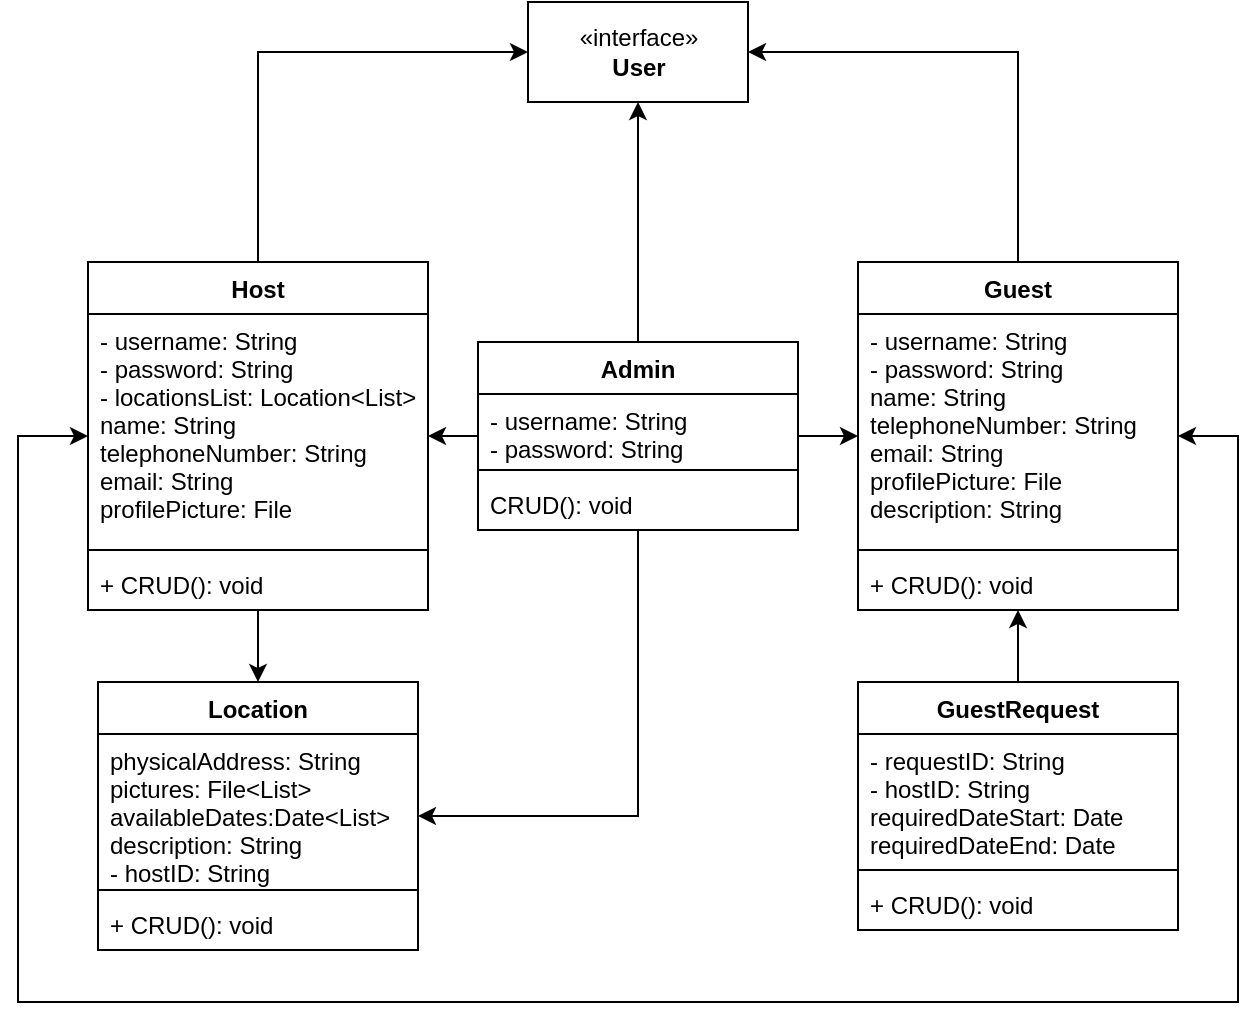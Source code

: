 <mxfile version="12.8.8" type="google"><diagram id="_-N8Pf88aU2g8t01Ubhg" name="Page-1"><mxGraphModel dx="1550" dy="873" grid="1" gridSize="10" guides="1" tooltips="1" connect="1" arrows="1" fold="1" page="1" pageScale="1" pageWidth="827" pageHeight="1169" math="0" shadow="0"><root><mxCell id="0"/><mxCell id="1" parent="0"/><mxCell id="xDJYOD2HaroDamPkx6mh-15" style="edgeStyle=orthogonalEdgeStyle;rounded=0;orthogonalLoop=1;jettySize=auto;html=1;" parent="1" source="xDJYOD2HaroDamPkx6mh-1" target="xDJYOD2HaroDamPkx6mh-13" edge="1"><mxGeometry relative="1" as="geometry"><Array as="points"><mxPoint x="210" y="95"/></Array></mxGeometry></mxCell><mxCell id="xDJYOD2HaroDamPkx6mh-23" style="edgeStyle=orthogonalEdgeStyle;rounded=0;orthogonalLoop=1;jettySize=auto;html=1;endArrow=classic;endFill=1;" parent="1" source="xDJYOD2HaroDamPkx6mh-1" target="xDJYOD2HaroDamPkx6mh-19" edge="1"><mxGeometry relative="1" as="geometry"/></mxCell><mxCell id="xDJYOD2HaroDamPkx6mh-1" value="Host" style="swimlane;fontStyle=1;align=center;verticalAlign=top;childLayout=stackLayout;horizontal=1;startSize=26;horizontalStack=0;resizeParent=1;resizeParentMax=0;resizeLast=0;collapsible=1;marginBottom=0;" parent="1" vertex="1"><mxGeometry x="125" y="200" width="170" height="174" as="geometry"/></mxCell><mxCell id="xDJYOD2HaroDamPkx6mh-2" value="- username: String&#10;- password: String&#10;- locationsList: Location&lt;List&gt;&#10;name: String&#10;telephoneNumber: String&#10;email: String&#10;profilePicture: File" style="text;strokeColor=none;fillColor=none;align=left;verticalAlign=top;spacingLeft=4;spacingRight=4;overflow=hidden;rotatable=0;points=[[0,0.5],[1,0.5]];portConstraint=eastwest;" parent="xDJYOD2HaroDamPkx6mh-1" vertex="1"><mxGeometry y="26" width="170" height="114" as="geometry"/></mxCell><mxCell id="xDJYOD2HaroDamPkx6mh-3" value="" style="line;strokeWidth=1;fillColor=none;align=left;verticalAlign=middle;spacingTop=-1;spacingLeft=3;spacingRight=3;rotatable=0;labelPosition=right;points=[];portConstraint=eastwest;" parent="xDJYOD2HaroDamPkx6mh-1" vertex="1"><mxGeometry y="140" width="170" height="8" as="geometry"/></mxCell><mxCell id="xDJYOD2HaroDamPkx6mh-4" value="+ CRUD(): void" style="text;strokeColor=none;fillColor=none;align=left;verticalAlign=top;spacingLeft=4;spacingRight=4;overflow=hidden;rotatable=0;points=[[0,0.5],[1,0.5]];portConstraint=eastwest;" parent="xDJYOD2HaroDamPkx6mh-1" vertex="1"><mxGeometry y="148" width="170" height="26" as="geometry"/></mxCell><mxCell id="xDJYOD2HaroDamPkx6mh-18" style="edgeStyle=orthogonalEdgeStyle;rounded=0;orthogonalLoop=1;jettySize=auto;html=1;entryX=1;entryY=0.5;entryDx=0;entryDy=0;" parent="1" source="xDJYOD2HaroDamPkx6mh-5" target="xDJYOD2HaroDamPkx6mh-13" edge="1"><mxGeometry relative="1" as="geometry"><Array as="points"><mxPoint x="590" y="95"/></Array></mxGeometry></mxCell><mxCell id="xDJYOD2HaroDamPkx6mh-5" value="Guest" style="swimlane;fontStyle=1;align=center;verticalAlign=top;childLayout=stackLayout;horizontal=1;startSize=26;horizontalStack=0;resizeParent=1;resizeParentMax=0;resizeLast=0;collapsible=1;marginBottom=0;" parent="1" vertex="1"><mxGeometry x="510" y="200" width="160" height="174" as="geometry"/></mxCell><mxCell id="xDJYOD2HaroDamPkx6mh-6" value="- username: String&#10;- password: String&#10;name: String&#10;telephoneNumber: String&#10;email: String&#10;profilePicture: File&#10;description: String" style="text;strokeColor=none;fillColor=none;align=left;verticalAlign=top;spacingLeft=4;spacingRight=4;overflow=hidden;rotatable=0;points=[[0,0.5],[1,0.5]];portConstraint=eastwest;" parent="xDJYOD2HaroDamPkx6mh-5" vertex="1"><mxGeometry y="26" width="160" height="114" as="geometry"/></mxCell><mxCell id="xDJYOD2HaroDamPkx6mh-7" value="" style="line;strokeWidth=1;fillColor=none;align=left;verticalAlign=middle;spacingTop=-1;spacingLeft=3;spacingRight=3;rotatable=0;labelPosition=right;points=[];portConstraint=eastwest;" parent="xDJYOD2HaroDamPkx6mh-5" vertex="1"><mxGeometry y="140" width="160" height="8" as="geometry"/></mxCell><mxCell id="xDJYOD2HaroDamPkx6mh-8" value="+ CRUD(): void" style="text;strokeColor=none;fillColor=none;align=left;verticalAlign=top;spacingLeft=4;spacingRight=4;overflow=hidden;rotatable=0;points=[[0,0.5],[1,0.5]];portConstraint=eastwest;" parent="xDJYOD2HaroDamPkx6mh-5" vertex="1"><mxGeometry y="148" width="160" height="26" as="geometry"/></mxCell><mxCell id="xDJYOD2HaroDamPkx6mh-16" style="edgeStyle=orthogonalEdgeStyle;rounded=0;orthogonalLoop=1;jettySize=auto;html=1;" parent="1" source="xDJYOD2HaroDamPkx6mh-9" target="xDJYOD2HaroDamPkx6mh-13" edge="1"><mxGeometry relative="1" as="geometry"/></mxCell><mxCell id="xDJYOD2HaroDamPkx6mh-24" style="edgeStyle=orthogonalEdgeStyle;rounded=0;orthogonalLoop=1;jettySize=auto;html=1;endArrow=classic;endFill=1;" parent="1" source="xDJYOD2HaroDamPkx6mh-9" target="xDJYOD2HaroDamPkx6mh-1" edge="1"><mxGeometry relative="1" as="geometry"/></mxCell><mxCell id="xDJYOD2HaroDamPkx6mh-25" style="edgeStyle=orthogonalEdgeStyle;rounded=0;orthogonalLoop=1;jettySize=auto;html=1;endArrow=classic;endFill=1;" parent="1" source="xDJYOD2HaroDamPkx6mh-9" target="xDJYOD2HaroDamPkx6mh-19" edge="1"><mxGeometry relative="1" as="geometry"><Array as="points"><mxPoint x="400" y="477"/></Array></mxGeometry></mxCell><mxCell id="xDJYOD2HaroDamPkx6mh-26" style="edgeStyle=orthogonalEdgeStyle;rounded=0;orthogonalLoop=1;jettySize=auto;html=1;endArrow=classic;endFill=1;" parent="1" source="xDJYOD2HaroDamPkx6mh-9" target="xDJYOD2HaroDamPkx6mh-5" edge="1"><mxGeometry relative="1" as="geometry"/></mxCell><mxCell id="xDJYOD2HaroDamPkx6mh-9" value="Admin" style="swimlane;fontStyle=1;align=center;verticalAlign=top;childLayout=stackLayout;horizontal=1;startSize=26;horizontalStack=0;resizeParent=1;resizeParentMax=0;resizeLast=0;collapsible=1;marginBottom=0;" parent="1" vertex="1"><mxGeometry x="320" y="240" width="160" height="94" as="geometry"/></mxCell><mxCell id="xDJYOD2HaroDamPkx6mh-10" value="- username: String&#10;- password: String" style="text;strokeColor=none;fillColor=none;align=left;verticalAlign=top;spacingLeft=4;spacingRight=4;overflow=hidden;rotatable=0;points=[[0,0.5],[1,0.5]];portConstraint=eastwest;" parent="xDJYOD2HaroDamPkx6mh-9" vertex="1"><mxGeometry y="26" width="160" height="34" as="geometry"/></mxCell><mxCell id="xDJYOD2HaroDamPkx6mh-11" value="" style="line;strokeWidth=1;fillColor=none;align=left;verticalAlign=middle;spacingTop=-1;spacingLeft=3;spacingRight=3;rotatable=0;labelPosition=right;points=[];portConstraint=eastwest;" parent="xDJYOD2HaroDamPkx6mh-9" vertex="1"><mxGeometry y="60" width="160" height="8" as="geometry"/></mxCell><mxCell id="xDJYOD2HaroDamPkx6mh-12" value="CRUD(): void" style="text;strokeColor=none;fillColor=none;align=left;verticalAlign=top;spacingLeft=4;spacingRight=4;overflow=hidden;rotatable=0;points=[[0,0.5],[1,0.5]];portConstraint=eastwest;" parent="xDJYOD2HaroDamPkx6mh-9" vertex="1"><mxGeometry y="68" width="160" height="26" as="geometry"/></mxCell><mxCell id="xDJYOD2HaroDamPkx6mh-13" value="«interface»&lt;br&gt;&lt;b&gt;User&lt;/b&gt;" style="html=1;" parent="1" vertex="1"><mxGeometry x="345" y="70" width="110" height="50" as="geometry"/></mxCell><mxCell id="xDJYOD2HaroDamPkx6mh-19" value="Location" style="swimlane;fontStyle=1;align=center;verticalAlign=top;childLayout=stackLayout;horizontal=1;startSize=26;horizontalStack=0;resizeParent=1;resizeParentMax=0;resizeLast=0;collapsible=1;marginBottom=0;" parent="1" vertex="1"><mxGeometry x="130" y="410" width="160" height="134" as="geometry"/></mxCell><mxCell id="xDJYOD2HaroDamPkx6mh-20" value="physicalAddress: String&#10;pictures: File&lt;List&gt;&#10;availableDates:Date&lt;List&gt;&#10;description: String&#10;- hostID: String" style="text;strokeColor=none;fillColor=none;align=left;verticalAlign=top;spacingLeft=4;spacingRight=4;overflow=hidden;rotatable=0;points=[[0,0.5],[1,0.5]];portConstraint=eastwest;" parent="xDJYOD2HaroDamPkx6mh-19" vertex="1"><mxGeometry y="26" width="160" height="74" as="geometry"/></mxCell><mxCell id="xDJYOD2HaroDamPkx6mh-21" value="" style="line;strokeWidth=1;fillColor=none;align=left;verticalAlign=middle;spacingTop=-1;spacingLeft=3;spacingRight=3;rotatable=0;labelPosition=right;points=[];portConstraint=eastwest;" parent="xDJYOD2HaroDamPkx6mh-19" vertex="1"><mxGeometry y="100" width="160" height="8" as="geometry"/></mxCell><mxCell id="xDJYOD2HaroDamPkx6mh-22" value="+ CRUD(): void" style="text;strokeColor=none;fillColor=none;align=left;verticalAlign=top;spacingLeft=4;spacingRight=4;overflow=hidden;rotatable=0;points=[[0,0.5],[1,0.5]];portConstraint=eastwest;" parent="xDJYOD2HaroDamPkx6mh-19" vertex="1"><mxGeometry y="108" width="160" height="26" as="geometry"/></mxCell><mxCell id="xDJYOD2HaroDamPkx6mh-27" style="edgeStyle=orthogonalEdgeStyle;rounded=0;orthogonalLoop=1;jettySize=auto;html=1;endArrow=classic;endFill=1;startArrow=classic;startFill=1;" parent="1" source="xDJYOD2HaroDamPkx6mh-6" target="xDJYOD2HaroDamPkx6mh-1" edge="1"><mxGeometry relative="1" as="geometry"><Array as="points"><mxPoint x="700" y="287"/><mxPoint x="700" y="570"/><mxPoint x="90" y="570"/><mxPoint x="90" y="287"/></Array></mxGeometry></mxCell><mxCell id="HI_BlVAeTH-WUVGUc7wj-5" style="edgeStyle=orthogonalEdgeStyle;rounded=0;orthogonalLoop=1;jettySize=auto;html=1;" edge="1" parent="1" source="HI_BlVAeTH-WUVGUc7wj-1" target="xDJYOD2HaroDamPkx6mh-5"><mxGeometry relative="1" as="geometry"/></mxCell><mxCell id="HI_BlVAeTH-WUVGUc7wj-1" value="GuestRequest" style="swimlane;fontStyle=1;align=center;verticalAlign=top;childLayout=stackLayout;horizontal=1;startSize=26;horizontalStack=0;resizeParent=1;resizeParentMax=0;resizeLast=0;collapsible=1;marginBottom=0;" vertex="1" parent="1"><mxGeometry x="510" y="410" width="160" height="124" as="geometry"/></mxCell><mxCell id="HI_BlVAeTH-WUVGUc7wj-2" value="- requestID: String&#10;- hostID: String&#10;requiredDateStart: Date&#10;requiredDateEnd: Date" style="text;strokeColor=none;fillColor=none;align=left;verticalAlign=top;spacingLeft=4;spacingRight=4;overflow=hidden;rotatable=0;points=[[0,0.5],[1,0.5]];portConstraint=eastwest;" vertex="1" parent="HI_BlVAeTH-WUVGUc7wj-1"><mxGeometry y="26" width="160" height="64" as="geometry"/></mxCell><mxCell id="HI_BlVAeTH-WUVGUc7wj-3" value="" style="line;strokeWidth=1;fillColor=none;align=left;verticalAlign=middle;spacingTop=-1;spacingLeft=3;spacingRight=3;rotatable=0;labelPosition=right;points=[];portConstraint=eastwest;" vertex="1" parent="HI_BlVAeTH-WUVGUc7wj-1"><mxGeometry y="90" width="160" height="8" as="geometry"/></mxCell><mxCell id="HI_BlVAeTH-WUVGUc7wj-4" value="+ CRUD(): void" style="text;strokeColor=none;fillColor=none;align=left;verticalAlign=top;spacingLeft=4;spacingRight=4;overflow=hidden;rotatable=0;points=[[0,0.5],[1,0.5]];portConstraint=eastwest;" vertex="1" parent="HI_BlVAeTH-WUVGUc7wj-1"><mxGeometry y="98" width="160" height="26" as="geometry"/></mxCell></root></mxGraphModel></diagram></mxfile>